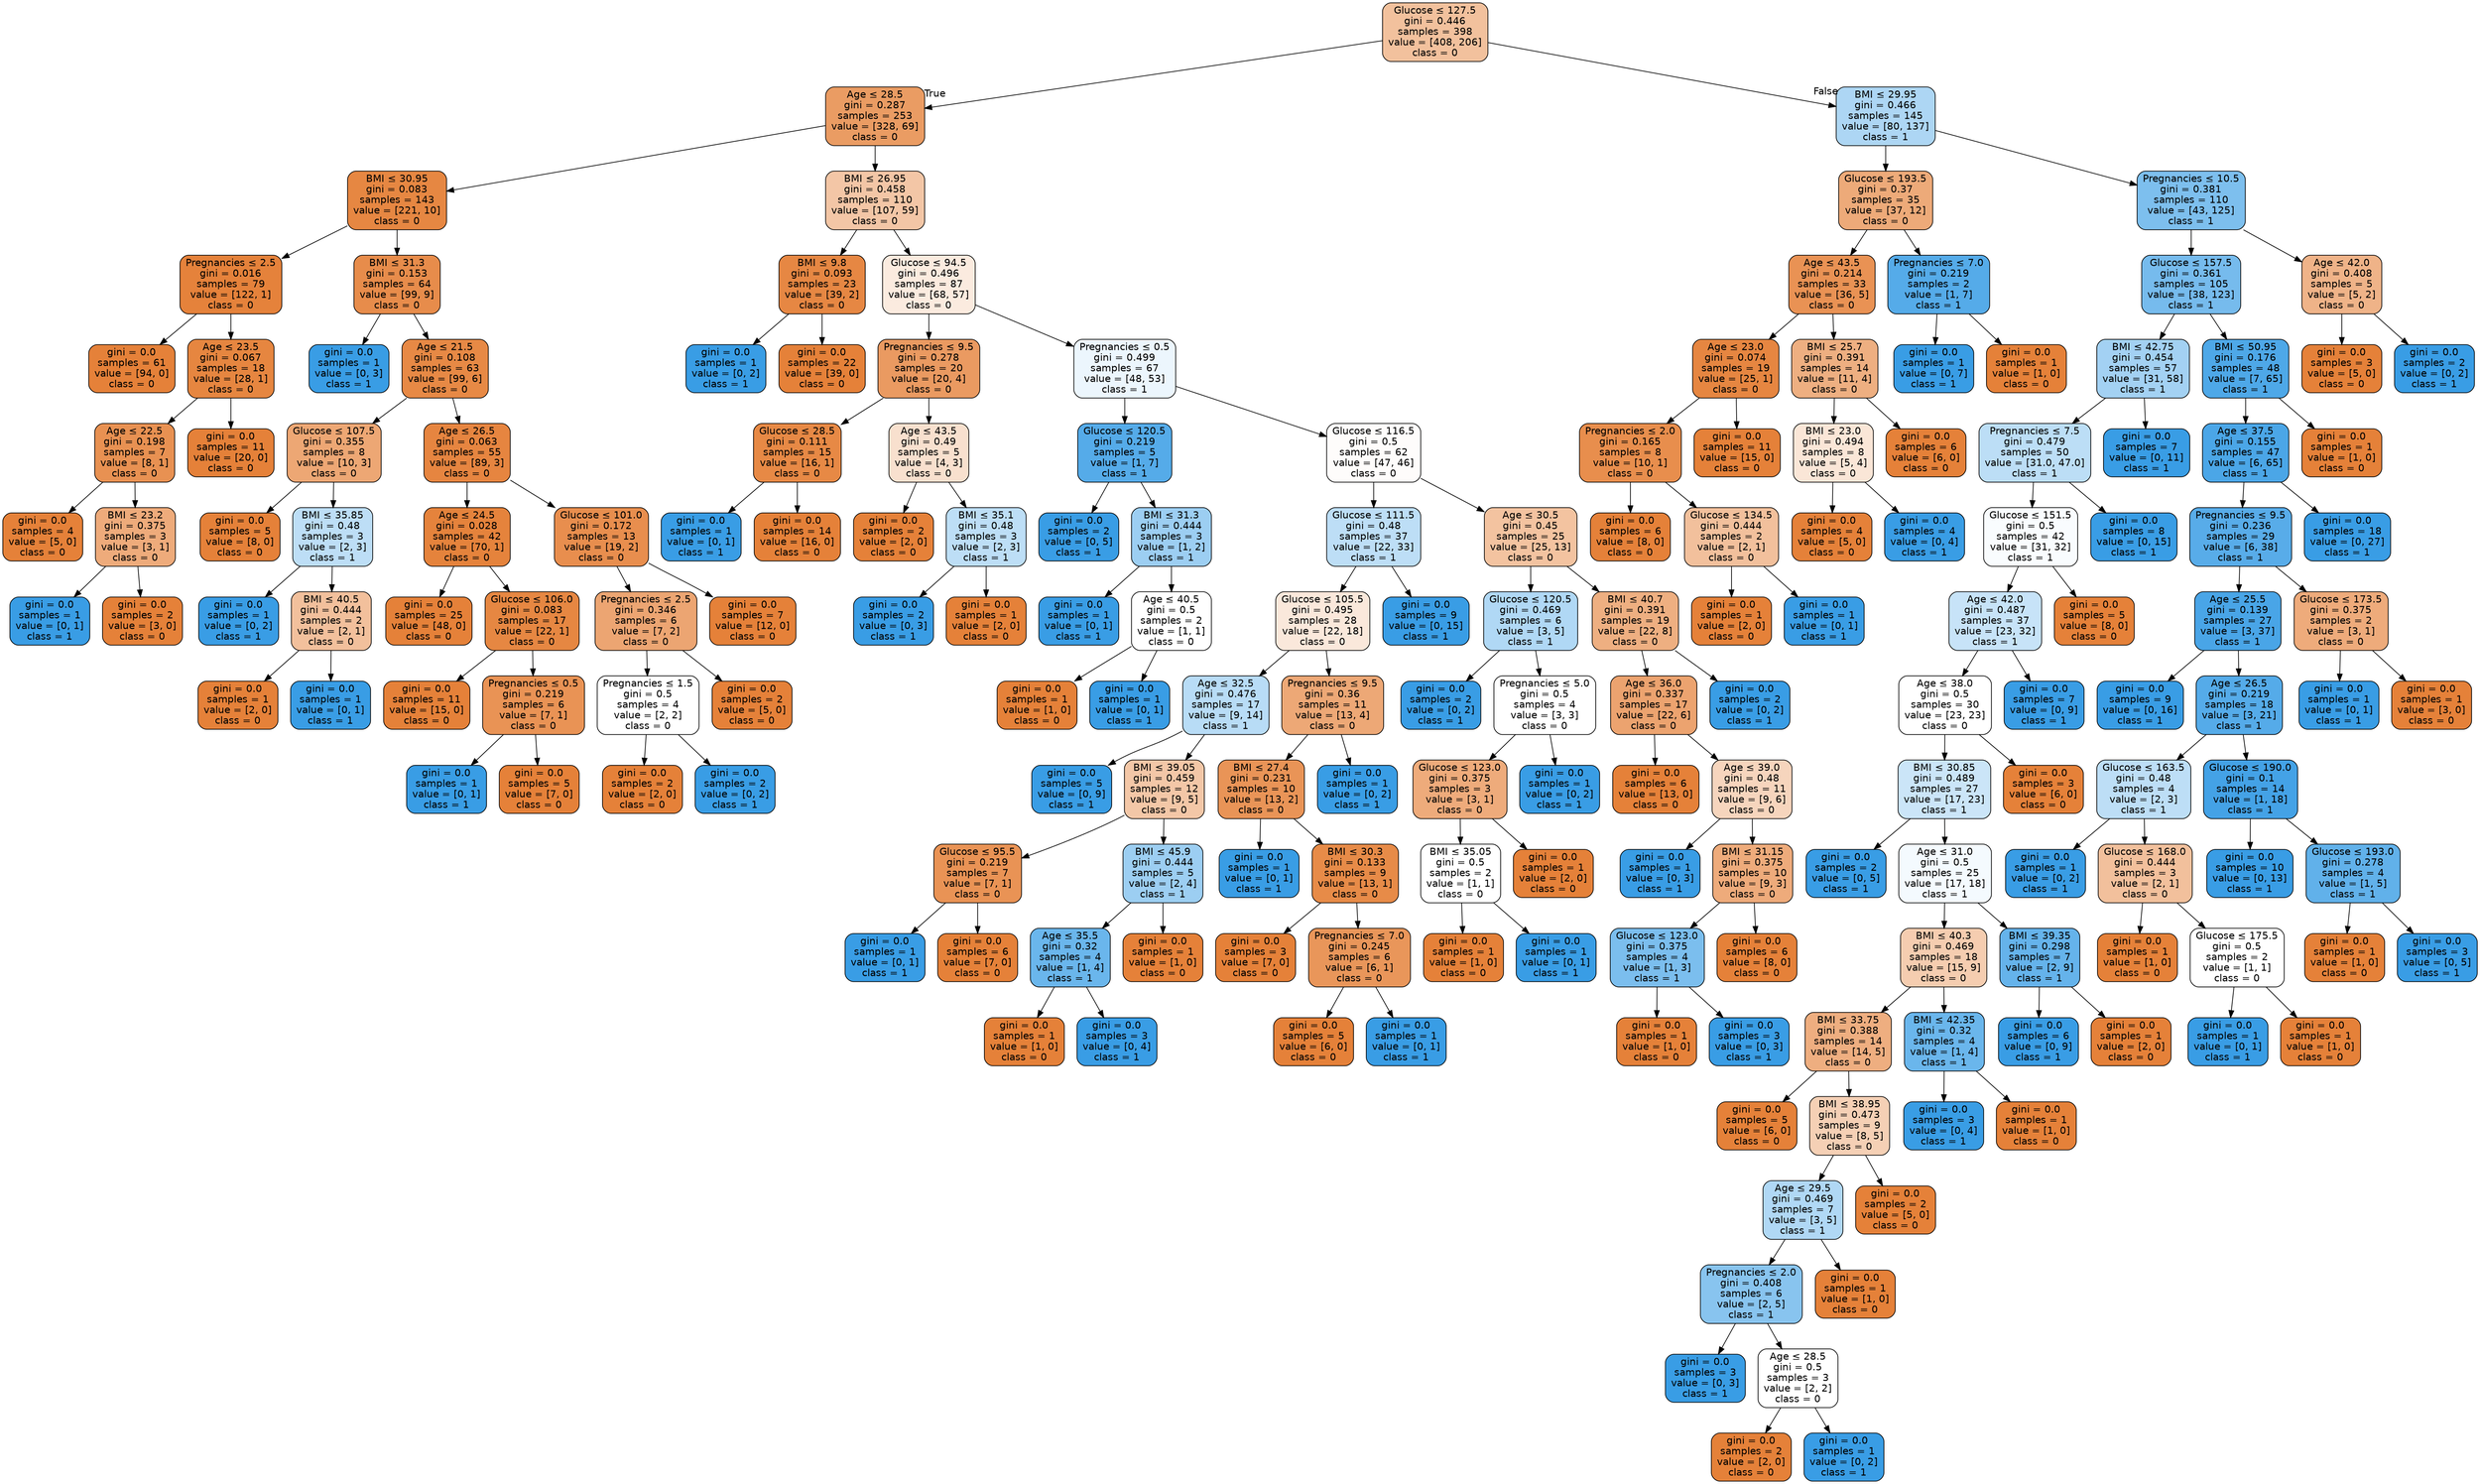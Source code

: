 digraph Tree {
node [shape=box, style="filled, rounded", color="black", fontname="helvetica"] ;
edge [fontname="helvetica"] ;
0 [label=<Glucose &le; 127.5<br/>gini = 0.446<br/>samples = 398<br/>value = [408, 206]<br/>class = 0>, fillcolor="#f2c19d"] ;
1 [label=<Age &le; 28.5<br/>gini = 0.287<br/>samples = 253<br/>value = [328, 69]<br/>class = 0>, fillcolor="#ea9c63"] ;
0 -> 1 [labeldistance=2.5, labelangle=45, headlabel="True"] ;
2 [label=<BMI &le; 30.95<br/>gini = 0.083<br/>samples = 143<br/>value = [221, 10]<br/>class = 0>, fillcolor="#e68742"] ;
1 -> 2 ;
3 [label=<Pregnancies &le; 2.5<br/>gini = 0.016<br/>samples = 79<br/>value = [122, 1]<br/>class = 0>, fillcolor="#e5823b"] ;
2 -> 3 ;
4 [label=<gini = 0.0<br/>samples = 61<br/>value = [94, 0]<br/>class = 0>, fillcolor="#e58139"] ;
3 -> 4 ;
5 [label=<Age &le; 23.5<br/>gini = 0.067<br/>samples = 18<br/>value = [28, 1]<br/>class = 0>, fillcolor="#e68640"] ;
3 -> 5 ;
6 [label=<Age &le; 22.5<br/>gini = 0.198<br/>samples = 7<br/>value = [8, 1]<br/>class = 0>, fillcolor="#e89152"] ;
5 -> 6 ;
7 [label=<gini = 0.0<br/>samples = 4<br/>value = [5, 0]<br/>class = 0>, fillcolor="#e58139"] ;
6 -> 7 ;
8 [label=<BMI &le; 23.2<br/>gini = 0.375<br/>samples = 3<br/>value = [3, 1]<br/>class = 0>, fillcolor="#eeab7b"] ;
6 -> 8 ;
9 [label=<gini = 0.0<br/>samples = 1<br/>value = [0, 1]<br/>class = 1>, fillcolor="#399de5"] ;
8 -> 9 ;
10 [label=<gini = 0.0<br/>samples = 2<br/>value = [3, 0]<br/>class = 0>, fillcolor="#e58139"] ;
8 -> 10 ;
11 [label=<gini = 0.0<br/>samples = 11<br/>value = [20, 0]<br/>class = 0>, fillcolor="#e58139"] ;
5 -> 11 ;
12 [label=<BMI &le; 31.3<br/>gini = 0.153<br/>samples = 64<br/>value = [99, 9]<br/>class = 0>, fillcolor="#e78c4b"] ;
2 -> 12 ;
13 [label=<gini = 0.0<br/>samples = 1<br/>value = [0, 3]<br/>class = 1>, fillcolor="#399de5"] ;
12 -> 13 ;
14 [label=<Age &le; 21.5<br/>gini = 0.108<br/>samples = 63<br/>value = [99, 6]<br/>class = 0>, fillcolor="#e78945"] ;
12 -> 14 ;
15 [label=<Glucose &le; 107.5<br/>gini = 0.355<br/>samples = 8<br/>value = [10, 3]<br/>class = 0>, fillcolor="#eda774"] ;
14 -> 15 ;
16 [label=<gini = 0.0<br/>samples = 5<br/>value = [8, 0]<br/>class = 0>, fillcolor="#e58139"] ;
15 -> 16 ;
17 [label=<BMI &le; 35.85<br/>gini = 0.48<br/>samples = 3<br/>value = [2, 3]<br/>class = 1>, fillcolor="#bddef6"] ;
15 -> 17 ;
18 [label=<gini = 0.0<br/>samples = 1<br/>value = [0, 2]<br/>class = 1>, fillcolor="#399de5"] ;
17 -> 18 ;
19 [label=<BMI &le; 40.5<br/>gini = 0.444<br/>samples = 2<br/>value = [2, 1]<br/>class = 0>, fillcolor="#f2c09c"] ;
17 -> 19 ;
20 [label=<gini = 0.0<br/>samples = 1<br/>value = [2, 0]<br/>class = 0>, fillcolor="#e58139"] ;
19 -> 20 ;
21 [label=<gini = 0.0<br/>samples = 1<br/>value = [0, 1]<br/>class = 1>, fillcolor="#399de5"] ;
19 -> 21 ;
22 [label=<Age &le; 26.5<br/>gini = 0.063<br/>samples = 55<br/>value = [89, 3]<br/>class = 0>, fillcolor="#e68540"] ;
14 -> 22 ;
23 [label=<Age &le; 24.5<br/>gini = 0.028<br/>samples = 42<br/>value = [70, 1]<br/>class = 0>, fillcolor="#e5833c"] ;
22 -> 23 ;
24 [label=<gini = 0.0<br/>samples = 25<br/>value = [48, 0]<br/>class = 0>, fillcolor="#e58139"] ;
23 -> 24 ;
25 [label=<Glucose &le; 106.0<br/>gini = 0.083<br/>samples = 17<br/>value = [22, 1]<br/>class = 0>, fillcolor="#e68742"] ;
23 -> 25 ;
26 [label=<gini = 0.0<br/>samples = 11<br/>value = [15, 0]<br/>class = 0>, fillcolor="#e58139"] ;
25 -> 26 ;
27 [label=<Pregnancies &le; 0.5<br/>gini = 0.219<br/>samples = 6<br/>value = [7, 1]<br/>class = 0>, fillcolor="#e99355"] ;
25 -> 27 ;
28 [label=<gini = 0.0<br/>samples = 1<br/>value = [0, 1]<br/>class = 1>, fillcolor="#399de5"] ;
27 -> 28 ;
29 [label=<gini = 0.0<br/>samples = 5<br/>value = [7, 0]<br/>class = 0>, fillcolor="#e58139"] ;
27 -> 29 ;
30 [label=<Glucose &le; 101.0<br/>gini = 0.172<br/>samples = 13<br/>value = [19, 2]<br/>class = 0>, fillcolor="#e88e4e"] ;
22 -> 30 ;
31 [label=<Pregnancies &le; 2.5<br/>gini = 0.346<br/>samples = 6<br/>value = [7, 2]<br/>class = 0>, fillcolor="#eca572"] ;
30 -> 31 ;
32 [label=<Pregnancies &le; 1.5<br/>gini = 0.5<br/>samples = 4<br/>value = [2, 2]<br/>class = 0>, fillcolor="#ffffff"] ;
31 -> 32 ;
33 [label=<gini = 0.0<br/>samples = 2<br/>value = [2, 0]<br/>class = 0>, fillcolor="#e58139"] ;
32 -> 33 ;
34 [label=<gini = 0.0<br/>samples = 2<br/>value = [0, 2]<br/>class = 1>, fillcolor="#399de5"] ;
32 -> 34 ;
35 [label=<gini = 0.0<br/>samples = 2<br/>value = [5, 0]<br/>class = 0>, fillcolor="#e58139"] ;
31 -> 35 ;
36 [label=<gini = 0.0<br/>samples = 7<br/>value = [12, 0]<br/>class = 0>, fillcolor="#e58139"] ;
30 -> 36 ;
37 [label=<BMI &le; 26.95<br/>gini = 0.458<br/>samples = 110<br/>value = [107, 59]<br/>class = 0>, fillcolor="#f3c6a6"] ;
1 -> 37 ;
38 [label=<BMI &le; 9.8<br/>gini = 0.093<br/>samples = 23<br/>value = [39, 2]<br/>class = 0>, fillcolor="#e68743"] ;
37 -> 38 ;
39 [label=<gini = 0.0<br/>samples = 1<br/>value = [0, 2]<br/>class = 1>, fillcolor="#399de5"] ;
38 -> 39 ;
40 [label=<gini = 0.0<br/>samples = 22<br/>value = [39, 0]<br/>class = 0>, fillcolor="#e58139"] ;
38 -> 40 ;
41 [label=<Glucose &le; 94.5<br/>gini = 0.496<br/>samples = 87<br/>value = [68, 57]<br/>class = 0>, fillcolor="#fbebdf"] ;
37 -> 41 ;
42 [label=<Pregnancies &le; 9.5<br/>gini = 0.278<br/>samples = 20<br/>value = [20, 4]<br/>class = 0>, fillcolor="#ea9a61"] ;
41 -> 42 ;
43 [label=<Glucose &le; 28.5<br/>gini = 0.111<br/>samples = 15<br/>value = [16, 1]<br/>class = 0>, fillcolor="#e78945"] ;
42 -> 43 ;
44 [label=<gini = 0.0<br/>samples = 1<br/>value = [0, 1]<br/>class = 1>, fillcolor="#399de5"] ;
43 -> 44 ;
45 [label=<gini = 0.0<br/>samples = 14<br/>value = [16, 0]<br/>class = 0>, fillcolor="#e58139"] ;
43 -> 45 ;
46 [label=<Age &le; 43.5<br/>gini = 0.49<br/>samples = 5<br/>value = [4, 3]<br/>class = 0>, fillcolor="#f8e0ce"] ;
42 -> 46 ;
47 [label=<gini = 0.0<br/>samples = 2<br/>value = [2, 0]<br/>class = 0>, fillcolor="#e58139"] ;
46 -> 47 ;
48 [label=<BMI &le; 35.1<br/>gini = 0.48<br/>samples = 3<br/>value = [2, 3]<br/>class = 1>, fillcolor="#bddef6"] ;
46 -> 48 ;
49 [label=<gini = 0.0<br/>samples = 2<br/>value = [0, 3]<br/>class = 1>, fillcolor="#399de5"] ;
48 -> 49 ;
50 [label=<gini = 0.0<br/>samples = 1<br/>value = [2, 0]<br/>class = 0>, fillcolor="#e58139"] ;
48 -> 50 ;
51 [label=<Pregnancies &le; 0.5<br/>gini = 0.499<br/>samples = 67<br/>value = [48, 53]<br/>class = 1>, fillcolor="#ecf6fd"] ;
41 -> 51 ;
52 [label=<Glucose &le; 120.5<br/>gini = 0.219<br/>samples = 5<br/>value = [1, 7]<br/>class = 1>, fillcolor="#55abe9"] ;
51 -> 52 ;
53 [label=<gini = 0.0<br/>samples = 2<br/>value = [0, 5]<br/>class = 1>, fillcolor="#399de5"] ;
52 -> 53 ;
54 [label=<BMI &le; 31.3<br/>gini = 0.444<br/>samples = 3<br/>value = [1, 2]<br/>class = 1>, fillcolor="#9ccef2"] ;
52 -> 54 ;
55 [label=<gini = 0.0<br/>samples = 1<br/>value = [0, 1]<br/>class = 1>, fillcolor="#399de5"] ;
54 -> 55 ;
56 [label=<Age &le; 40.5<br/>gini = 0.5<br/>samples = 2<br/>value = [1, 1]<br/>class = 0>, fillcolor="#ffffff"] ;
54 -> 56 ;
57 [label=<gini = 0.0<br/>samples = 1<br/>value = [1, 0]<br/>class = 0>, fillcolor="#e58139"] ;
56 -> 57 ;
58 [label=<gini = 0.0<br/>samples = 1<br/>value = [0, 1]<br/>class = 1>, fillcolor="#399de5"] ;
56 -> 58 ;
59 [label=<Glucose &le; 116.5<br/>gini = 0.5<br/>samples = 62<br/>value = [47, 46]<br/>class = 0>, fillcolor="#fefcfb"] ;
51 -> 59 ;
60 [label=<Glucose &le; 111.5<br/>gini = 0.48<br/>samples = 37<br/>value = [22, 33]<br/>class = 1>, fillcolor="#bddef6"] ;
59 -> 60 ;
61 [label=<Glucose &le; 105.5<br/>gini = 0.495<br/>samples = 28<br/>value = [22, 18]<br/>class = 0>, fillcolor="#fae8db"] ;
60 -> 61 ;
62 [label=<Age &le; 32.5<br/>gini = 0.476<br/>samples = 17<br/>value = [9, 14]<br/>class = 1>, fillcolor="#b8dcf6"] ;
61 -> 62 ;
63 [label=<gini = 0.0<br/>samples = 5<br/>value = [0, 9]<br/>class = 1>, fillcolor="#399de5"] ;
62 -> 63 ;
64 [label=<BMI &le; 39.05<br/>gini = 0.459<br/>samples = 12<br/>value = [9, 5]<br/>class = 0>, fillcolor="#f3c7a7"] ;
62 -> 64 ;
65 [label=<Glucose &le; 95.5<br/>gini = 0.219<br/>samples = 7<br/>value = [7, 1]<br/>class = 0>, fillcolor="#e99355"] ;
64 -> 65 ;
66 [label=<gini = 0.0<br/>samples = 1<br/>value = [0, 1]<br/>class = 1>, fillcolor="#399de5"] ;
65 -> 66 ;
67 [label=<gini = 0.0<br/>samples = 6<br/>value = [7, 0]<br/>class = 0>, fillcolor="#e58139"] ;
65 -> 67 ;
68 [label=<BMI &le; 45.9<br/>gini = 0.444<br/>samples = 5<br/>value = [2, 4]<br/>class = 1>, fillcolor="#9ccef2"] ;
64 -> 68 ;
69 [label=<Age &le; 35.5<br/>gini = 0.32<br/>samples = 4<br/>value = [1, 4]<br/>class = 1>, fillcolor="#6ab6ec"] ;
68 -> 69 ;
70 [label=<gini = 0.0<br/>samples = 1<br/>value = [1, 0]<br/>class = 0>, fillcolor="#e58139"] ;
69 -> 70 ;
71 [label=<gini = 0.0<br/>samples = 3<br/>value = [0, 4]<br/>class = 1>, fillcolor="#399de5"] ;
69 -> 71 ;
72 [label=<gini = 0.0<br/>samples = 1<br/>value = [1, 0]<br/>class = 0>, fillcolor="#e58139"] ;
68 -> 72 ;
73 [label=<Pregnancies &le; 9.5<br/>gini = 0.36<br/>samples = 11<br/>value = [13, 4]<br/>class = 0>, fillcolor="#eda876"] ;
61 -> 73 ;
74 [label=<BMI &le; 27.4<br/>gini = 0.231<br/>samples = 10<br/>value = [13, 2]<br/>class = 0>, fillcolor="#e99457"] ;
73 -> 74 ;
75 [label=<gini = 0.0<br/>samples = 1<br/>value = [0, 1]<br/>class = 1>, fillcolor="#399de5"] ;
74 -> 75 ;
76 [label=<BMI &le; 30.3<br/>gini = 0.133<br/>samples = 9<br/>value = [13, 1]<br/>class = 0>, fillcolor="#e78b48"] ;
74 -> 76 ;
77 [label=<gini = 0.0<br/>samples = 3<br/>value = [7, 0]<br/>class = 0>, fillcolor="#e58139"] ;
76 -> 77 ;
78 [label=<Pregnancies &le; 7.0<br/>gini = 0.245<br/>samples = 6<br/>value = [6, 1]<br/>class = 0>, fillcolor="#e9965a"] ;
76 -> 78 ;
79 [label=<gini = 0.0<br/>samples = 5<br/>value = [6, 0]<br/>class = 0>, fillcolor="#e58139"] ;
78 -> 79 ;
80 [label=<gini = 0.0<br/>samples = 1<br/>value = [0, 1]<br/>class = 1>, fillcolor="#399de5"] ;
78 -> 80 ;
81 [label=<gini = 0.0<br/>samples = 1<br/>value = [0, 2]<br/>class = 1>, fillcolor="#399de5"] ;
73 -> 81 ;
82 [label=<gini = 0.0<br/>samples = 9<br/>value = [0, 15]<br/>class = 1>, fillcolor="#399de5"] ;
60 -> 82 ;
83 [label=<Age &le; 30.5<br/>gini = 0.45<br/>samples = 25<br/>value = [25, 13]<br/>class = 0>, fillcolor="#f3c3a0"] ;
59 -> 83 ;
84 [label=<Glucose &le; 120.5<br/>gini = 0.469<br/>samples = 6<br/>value = [3, 5]<br/>class = 1>, fillcolor="#b0d8f5"] ;
83 -> 84 ;
85 [label=<gini = 0.0<br/>samples = 2<br/>value = [0, 2]<br/>class = 1>, fillcolor="#399de5"] ;
84 -> 85 ;
86 [label=<Pregnancies &le; 5.0<br/>gini = 0.5<br/>samples = 4<br/>value = [3, 3]<br/>class = 0>, fillcolor="#ffffff"] ;
84 -> 86 ;
87 [label=<Glucose &le; 123.0<br/>gini = 0.375<br/>samples = 3<br/>value = [3, 1]<br/>class = 0>, fillcolor="#eeab7b"] ;
86 -> 87 ;
88 [label=<BMI &le; 35.05<br/>gini = 0.5<br/>samples = 2<br/>value = [1, 1]<br/>class = 0>, fillcolor="#ffffff"] ;
87 -> 88 ;
89 [label=<gini = 0.0<br/>samples = 1<br/>value = [1, 0]<br/>class = 0>, fillcolor="#e58139"] ;
88 -> 89 ;
90 [label=<gini = 0.0<br/>samples = 1<br/>value = [0, 1]<br/>class = 1>, fillcolor="#399de5"] ;
88 -> 90 ;
91 [label=<gini = 0.0<br/>samples = 1<br/>value = [2, 0]<br/>class = 0>, fillcolor="#e58139"] ;
87 -> 91 ;
92 [label=<gini = 0.0<br/>samples = 1<br/>value = [0, 2]<br/>class = 1>, fillcolor="#399de5"] ;
86 -> 92 ;
93 [label=<BMI &le; 40.7<br/>gini = 0.391<br/>samples = 19<br/>value = [22, 8]<br/>class = 0>, fillcolor="#eeaf81"] ;
83 -> 93 ;
94 [label=<Age &le; 36.0<br/>gini = 0.337<br/>samples = 17<br/>value = [22, 6]<br/>class = 0>, fillcolor="#eca36f"] ;
93 -> 94 ;
95 [label=<gini = 0.0<br/>samples = 6<br/>value = [13, 0]<br/>class = 0>, fillcolor="#e58139"] ;
94 -> 95 ;
96 [label=<Age &le; 39.0<br/>gini = 0.48<br/>samples = 11<br/>value = [9, 6]<br/>class = 0>, fillcolor="#f6d5bd"] ;
94 -> 96 ;
97 [label=<gini = 0.0<br/>samples = 1<br/>value = [0, 3]<br/>class = 1>, fillcolor="#399de5"] ;
96 -> 97 ;
98 [label=<BMI &le; 31.15<br/>gini = 0.375<br/>samples = 10<br/>value = [9, 3]<br/>class = 0>, fillcolor="#eeab7b"] ;
96 -> 98 ;
99 [label=<Glucose &le; 123.0<br/>gini = 0.375<br/>samples = 4<br/>value = [1, 3]<br/>class = 1>, fillcolor="#7bbeee"] ;
98 -> 99 ;
100 [label=<gini = 0.0<br/>samples = 1<br/>value = [1, 0]<br/>class = 0>, fillcolor="#e58139"] ;
99 -> 100 ;
101 [label=<gini = 0.0<br/>samples = 3<br/>value = [0, 3]<br/>class = 1>, fillcolor="#399de5"] ;
99 -> 101 ;
102 [label=<gini = 0.0<br/>samples = 6<br/>value = [8, 0]<br/>class = 0>, fillcolor="#e58139"] ;
98 -> 102 ;
103 [label=<gini = 0.0<br/>samples = 2<br/>value = [0, 2]<br/>class = 1>, fillcolor="#399de5"] ;
93 -> 103 ;
104 [label=<BMI &le; 29.95<br/>gini = 0.466<br/>samples = 145<br/>value = [80, 137]<br/>class = 1>, fillcolor="#add6f4"] ;
0 -> 104 [labeldistance=2.5, labelangle=-45, headlabel="False"] ;
105 [label=<Glucose &le; 193.5<br/>gini = 0.37<br/>samples = 35<br/>value = [37, 12]<br/>class = 0>, fillcolor="#edaa79"] ;
104 -> 105 ;
106 [label=<Age &le; 43.5<br/>gini = 0.214<br/>samples = 33<br/>value = [36, 5]<br/>class = 0>, fillcolor="#e99254"] ;
105 -> 106 ;
107 [label=<Age &le; 23.0<br/>gini = 0.074<br/>samples = 19<br/>value = [25, 1]<br/>class = 0>, fillcolor="#e68641"] ;
106 -> 107 ;
108 [label=<Pregnancies &le; 2.0<br/>gini = 0.165<br/>samples = 8<br/>value = [10, 1]<br/>class = 0>, fillcolor="#e88e4d"] ;
107 -> 108 ;
109 [label=<gini = 0.0<br/>samples = 6<br/>value = [8, 0]<br/>class = 0>, fillcolor="#e58139"] ;
108 -> 109 ;
110 [label=<Glucose &le; 134.5<br/>gini = 0.444<br/>samples = 2<br/>value = [2, 1]<br/>class = 0>, fillcolor="#f2c09c"] ;
108 -> 110 ;
111 [label=<gini = 0.0<br/>samples = 1<br/>value = [2, 0]<br/>class = 0>, fillcolor="#e58139"] ;
110 -> 111 ;
112 [label=<gini = 0.0<br/>samples = 1<br/>value = [0, 1]<br/>class = 1>, fillcolor="#399de5"] ;
110 -> 112 ;
113 [label=<gini = 0.0<br/>samples = 11<br/>value = [15, 0]<br/>class = 0>, fillcolor="#e58139"] ;
107 -> 113 ;
114 [label=<BMI &le; 25.7<br/>gini = 0.391<br/>samples = 14<br/>value = [11, 4]<br/>class = 0>, fillcolor="#eeaf81"] ;
106 -> 114 ;
115 [label=<BMI &le; 23.0<br/>gini = 0.494<br/>samples = 8<br/>value = [5, 4]<br/>class = 0>, fillcolor="#fae6d7"] ;
114 -> 115 ;
116 [label=<gini = 0.0<br/>samples = 4<br/>value = [5, 0]<br/>class = 0>, fillcolor="#e58139"] ;
115 -> 116 ;
117 [label=<gini = 0.0<br/>samples = 4<br/>value = [0, 4]<br/>class = 1>, fillcolor="#399de5"] ;
115 -> 117 ;
118 [label=<gini = 0.0<br/>samples = 6<br/>value = [6, 0]<br/>class = 0>, fillcolor="#e58139"] ;
114 -> 118 ;
119 [label=<Pregnancies &le; 7.0<br/>gini = 0.219<br/>samples = 2<br/>value = [1, 7]<br/>class = 1>, fillcolor="#55abe9"] ;
105 -> 119 ;
120 [label=<gini = 0.0<br/>samples = 1<br/>value = [0, 7]<br/>class = 1>, fillcolor="#399de5"] ;
119 -> 120 ;
121 [label=<gini = 0.0<br/>samples = 1<br/>value = [1, 0]<br/>class = 0>, fillcolor="#e58139"] ;
119 -> 121 ;
122 [label=<Pregnancies &le; 10.5<br/>gini = 0.381<br/>samples = 110<br/>value = [43, 125]<br/>class = 1>, fillcolor="#7dbfee"] ;
104 -> 122 ;
123 [label=<Glucose &le; 157.5<br/>gini = 0.361<br/>samples = 105<br/>value = [38, 123]<br/>class = 1>, fillcolor="#76bbed"] ;
122 -> 123 ;
124 [label=<BMI &le; 42.75<br/>gini = 0.454<br/>samples = 57<br/>value = [31, 58]<br/>class = 1>, fillcolor="#a3d1f3"] ;
123 -> 124 ;
125 [label=<Pregnancies &le; 7.5<br/>gini = 0.479<br/>samples = 50<br/>value = [31.0, 47.0]<br/>class = 1>, fillcolor="#bcdef6"] ;
124 -> 125 ;
126 [label=<Glucose &le; 151.5<br/>gini = 0.5<br/>samples = 42<br/>value = [31, 32]<br/>class = 1>, fillcolor="#f9fcfe"] ;
125 -> 126 ;
127 [label=<Age &le; 42.0<br/>gini = 0.487<br/>samples = 37<br/>value = [23, 32]<br/>class = 1>, fillcolor="#c7e3f8"] ;
126 -> 127 ;
128 [label=<Age &le; 38.0<br/>gini = 0.5<br/>samples = 30<br/>value = [23, 23]<br/>class = 0>, fillcolor="#ffffff"] ;
127 -> 128 ;
129 [label=<BMI &le; 30.85<br/>gini = 0.489<br/>samples = 27<br/>value = [17, 23]<br/>class = 1>, fillcolor="#cbe5f8"] ;
128 -> 129 ;
130 [label=<gini = 0.0<br/>samples = 2<br/>value = [0, 5]<br/>class = 1>, fillcolor="#399de5"] ;
129 -> 130 ;
131 [label=<Age &le; 31.0<br/>gini = 0.5<br/>samples = 25<br/>value = [17, 18]<br/>class = 1>, fillcolor="#f4fafe"] ;
129 -> 131 ;
132 [label=<BMI &le; 40.3<br/>gini = 0.469<br/>samples = 18<br/>value = [15, 9]<br/>class = 0>, fillcolor="#f5cdb0"] ;
131 -> 132 ;
133 [label=<BMI &le; 33.75<br/>gini = 0.388<br/>samples = 14<br/>value = [14, 5]<br/>class = 0>, fillcolor="#eeae80"] ;
132 -> 133 ;
134 [label=<gini = 0.0<br/>samples = 5<br/>value = [6, 0]<br/>class = 0>, fillcolor="#e58139"] ;
133 -> 134 ;
135 [label=<BMI &le; 38.95<br/>gini = 0.473<br/>samples = 9<br/>value = [8, 5]<br/>class = 0>, fillcolor="#f5d0b5"] ;
133 -> 135 ;
136 [label=<Age &le; 29.5<br/>gini = 0.469<br/>samples = 7<br/>value = [3, 5]<br/>class = 1>, fillcolor="#b0d8f5"] ;
135 -> 136 ;
137 [label=<Pregnancies &le; 2.0<br/>gini = 0.408<br/>samples = 6<br/>value = [2, 5]<br/>class = 1>, fillcolor="#88c4ef"] ;
136 -> 137 ;
138 [label=<gini = 0.0<br/>samples = 3<br/>value = [0, 3]<br/>class = 1>, fillcolor="#399de5"] ;
137 -> 138 ;
139 [label=<Age &le; 28.5<br/>gini = 0.5<br/>samples = 3<br/>value = [2, 2]<br/>class = 0>, fillcolor="#ffffff"] ;
137 -> 139 ;
140 [label=<gini = 0.0<br/>samples = 2<br/>value = [2, 0]<br/>class = 0>, fillcolor="#e58139"] ;
139 -> 140 ;
141 [label=<gini = 0.0<br/>samples = 1<br/>value = [0, 2]<br/>class = 1>, fillcolor="#399de5"] ;
139 -> 141 ;
142 [label=<gini = 0.0<br/>samples = 1<br/>value = [1, 0]<br/>class = 0>, fillcolor="#e58139"] ;
136 -> 142 ;
143 [label=<gini = 0.0<br/>samples = 2<br/>value = [5, 0]<br/>class = 0>, fillcolor="#e58139"] ;
135 -> 143 ;
144 [label=<BMI &le; 42.35<br/>gini = 0.32<br/>samples = 4<br/>value = [1, 4]<br/>class = 1>, fillcolor="#6ab6ec"] ;
132 -> 144 ;
145 [label=<gini = 0.0<br/>samples = 3<br/>value = [0, 4]<br/>class = 1>, fillcolor="#399de5"] ;
144 -> 145 ;
146 [label=<gini = 0.0<br/>samples = 1<br/>value = [1, 0]<br/>class = 0>, fillcolor="#e58139"] ;
144 -> 146 ;
147 [label=<BMI &le; 39.35<br/>gini = 0.298<br/>samples = 7<br/>value = [2, 9]<br/>class = 1>, fillcolor="#65b3eb"] ;
131 -> 147 ;
148 [label=<gini = 0.0<br/>samples = 6<br/>value = [0, 9]<br/>class = 1>, fillcolor="#399de5"] ;
147 -> 148 ;
149 [label=<gini = 0.0<br/>samples = 1<br/>value = [2, 0]<br/>class = 0>, fillcolor="#e58139"] ;
147 -> 149 ;
150 [label=<gini = 0.0<br/>samples = 3<br/>value = [6, 0]<br/>class = 0>, fillcolor="#e58139"] ;
128 -> 150 ;
151 [label=<gini = 0.0<br/>samples = 7<br/>value = [0, 9]<br/>class = 1>, fillcolor="#399de5"] ;
127 -> 151 ;
152 [label=<gini = 0.0<br/>samples = 5<br/>value = [8, 0]<br/>class = 0>, fillcolor="#e58139"] ;
126 -> 152 ;
153 [label=<gini = 0.0<br/>samples = 8<br/>value = [0, 15]<br/>class = 1>, fillcolor="#399de5"] ;
125 -> 153 ;
154 [label=<gini = 0.0<br/>samples = 7<br/>value = [0, 11]<br/>class = 1>, fillcolor="#399de5"] ;
124 -> 154 ;
155 [label=<BMI &le; 50.95<br/>gini = 0.176<br/>samples = 48<br/>value = [7, 65]<br/>class = 1>, fillcolor="#4ea8e8"] ;
123 -> 155 ;
156 [label=<Age &le; 37.5<br/>gini = 0.155<br/>samples = 47<br/>value = [6, 65]<br/>class = 1>, fillcolor="#4ba6e7"] ;
155 -> 156 ;
157 [label=<Pregnancies &le; 9.5<br/>gini = 0.236<br/>samples = 29<br/>value = [6, 38]<br/>class = 1>, fillcolor="#58ace9"] ;
156 -> 157 ;
158 [label=<Age &le; 25.5<br/>gini = 0.139<br/>samples = 27<br/>value = [3, 37]<br/>class = 1>, fillcolor="#49a5e7"] ;
157 -> 158 ;
159 [label=<gini = 0.0<br/>samples = 9<br/>value = [0, 16]<br/>class = 1>, fillcolor="#399de5"] ;
158 -> 159 ;
160 [label=<Age &le; 26.5<br/>gini = 0.219<br/>samples = 18<br/>value = [3, 21]<br/>class = 1>, fillcolor="#55abe9"] ;
158 -> 160 ;
161 [label=<Glucose &le; 163.5<br/>gini = 0.48<br/>samples = 4<br/>value = [2, 3]<br/>class = 1>, fillcolor="#bddef6"] ;
160 -> 161 ;
162 [label=<gini = 0.0<br/>samples = 1<br/>value = [0, 2]<br/>class = 1>, fillcolor="#399de5"] ;
161 -> 162 ;
163 [label=<Glucose &le; 168.0<br/>gini = 0.444<br/>samples = 3<br/>value = [2, 1]<br/>class = 0>, fillcolor="#f2c09c"] ;
161 -> 163 ;
164 [label=<gini = 0.0<br/>samples = 1<br/>value = [1, 0]<br/>class = 0>, fillcolor="#e58139"] ;
163 -> 164 ;
165 [label=<Glucose &le; 175.5<br/>gini = 0.5<br/>samples = 2<br/>value = [1, 1]<br/>class = 0>, fillcolor="#ffffff"] ;
163 -> 165 ;
166 [label=<gini = 0.0<br/>samples = 1<br/>value = [0, 1]<br/>class = 1>, fillcolor="#399de5"] ;
165 -> 166 ;
167 [label=<gini = 0.0<br/>samples = 1<br/>value = [1, 0]<br/>class = 0>, fillcolor="#e58139"] ;
165 -> 167 ;
168 [label=<Glucose &le; 190.0<br/>gini = 0.1<br/>samples = 14<br/>value = [1, 18]<br/>class = 1>, fillcolor="#44a2e6"] ;
160 -> 168 ;
169 [label=<gini = 0.0<br/>samples = 10<br/>value = [0, 13]<br/>class = 1>, fillcolor="#399de5"] ;
168 -> 169 ;
170 [label=<Glucose &le; 193.0<br/>gini = 0.278<br/>samples = 4<br/>value = [1, 5]<br/>class = 1>, fillcolor="#61b1ea"] ;
168 -> 170 ;
171 [label=<gini = 0.0<br/>samples = 1<br/>value = [1, 0]<br/>class = 0>, fillcolor="#e58139"] ;
170 -> 171 ;
172 [label=<gini = 0.0<br/>samples = 3<br/>value = [0, 5]<br/>class = 1>, fillcolor="#399de5"] ;
170 -> 172 ;
173 [label=<Glucose &le; 173.5<br/>gini = 0.375<br/>samples = 2<br/>value = [3, 1]<br/>class = 0>, fillcolor="#eeab7b"] ;
157 -> 173 ;
174 [label=<gini = 0.0<br/>samples = 1<br/>value = [0, 1]<br/>class = 1>, fillcolor="#399de5"] ;
173 -> 174 ;
175 [label=<gini = 0.0<br/>samples = 1<br/>value = [3, 0]<br/>class = 0>, fillcolor="#e58139"] ;
173 -> 175 ;
176 [label=<gini = 0.0<br/>samples = 18<br/>value = [0, 27]<br/>class = 1>, fillcolor="#399de5"] ;
156 -> 176 ;
177 [label=<gini = 0.0<br/>samples = 1<br/>value = [1, 0]<br/>class = 0>, fillcolor="#e58139"] ;
155 -> 177 ;
178 [label=<Age &le; 42.0<br/>gini = 0.408<br/>samples = 5<br/>value = [5, 2]<br/>class = 0>, fillcolor="#efb388"] ;
122 -> 178 ;
179 [label=<gini = 0.0<br/>samples = 3<br/>value = [5, 0]<br/>class = 0>, fillcolor="#e58139"] ;
178 -> 179 ;
180 [label=<gini = 0.0<br/>samples = 2<br/>value = [0, 2]<br/>class = 1>, fillcolor="#399de5"] ;
178 -> 180 ;
}
